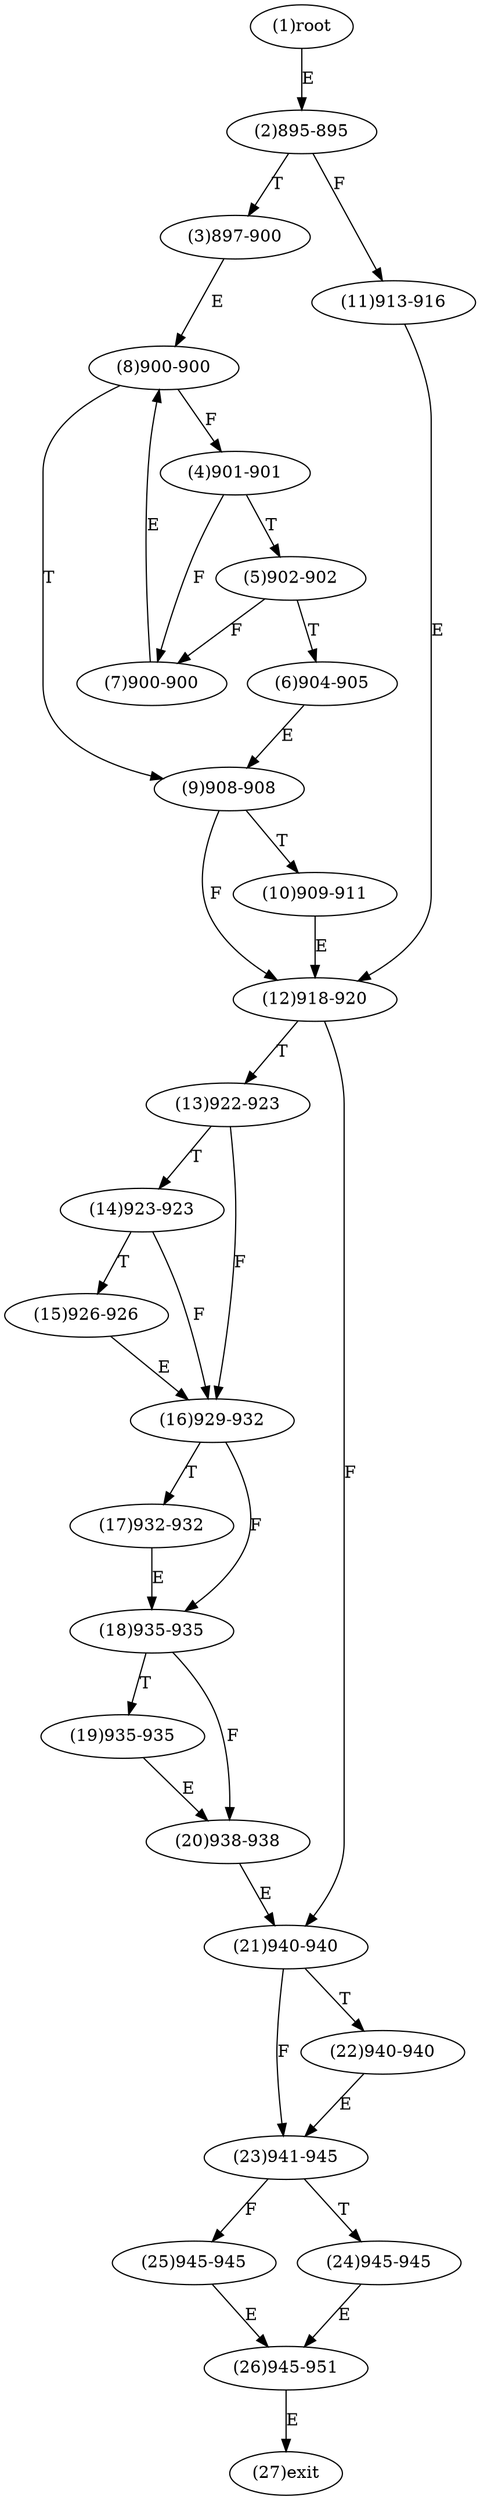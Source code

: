 digraph "" { 
1[ label="(1)root"];
2[ label="(2)895-895"];
3[ label="(3)897-900"];
4[ label="(4)901-901"];
5[ label="(5)902-902"];
6[ label="(6)904-905"];
7[ label="(7)900-900"];
8[ label="(8)900-900"];
9[ label="(9)908-908"];
10[ label="(10)909-911"];
11[ label="(11)913-916"];
12[ label="(12)918-920"];
13[ label="(13)922-923"];
14[ label="(14)923-923"];
15[ label="(15)926-926"];
17[ label="(17)932-932"];
16[ label="(16)929-932"];
19[ label="(19)935-935"];
18[ label="(18)935-935"];
21[ label="(21)940-940"];
20[ label="(20)938-938"];
23[ label="(23)941-945"];
22[ label="(22)940-940"];
25[ label="(25)945-945"];
24[ label="(24)945-945"];
27[ label="(27)exit"];
26[ label="(26)945-951"];
1->2[ label="E"];
2->11[ label="F"];
2->3[ label="T"];
3->8[ label="E"];
4->7[ label="F"];
4->5[ label="T"];
5->7[ label="F"];
5->6[ label="T"];
6->9[ label="E"];
7->8[ label="E"];
8->4[ label="F"];
8->9[ label="T"];
9->12[ label="F"];
9->10[ label="T"];
10->12[ label="E"];
11->12[ label="E"];
12->21[ label="F"];
12->13[ label="T"];
13->16[ label="F"];
13->14[ label="T"];
14->16[ label="F"];
14->15[ label="T"];
15->16[ label="E"];
16->18[ label="F"];
16->17[ label="T"];
17->18[ label="E"];
18->20[ label="F"];
18->19[ label="T"];
19->20[ label="E"];
20->21[ label="E"];
21->23[ label="F"];
21->22[ label="T"];
22->23[ label="E"];
23->25[ label="F"];
23->24[ label="T"];
24->26[ label="E"];
25->26[ label="E"];
26->27[ label="E"];
}